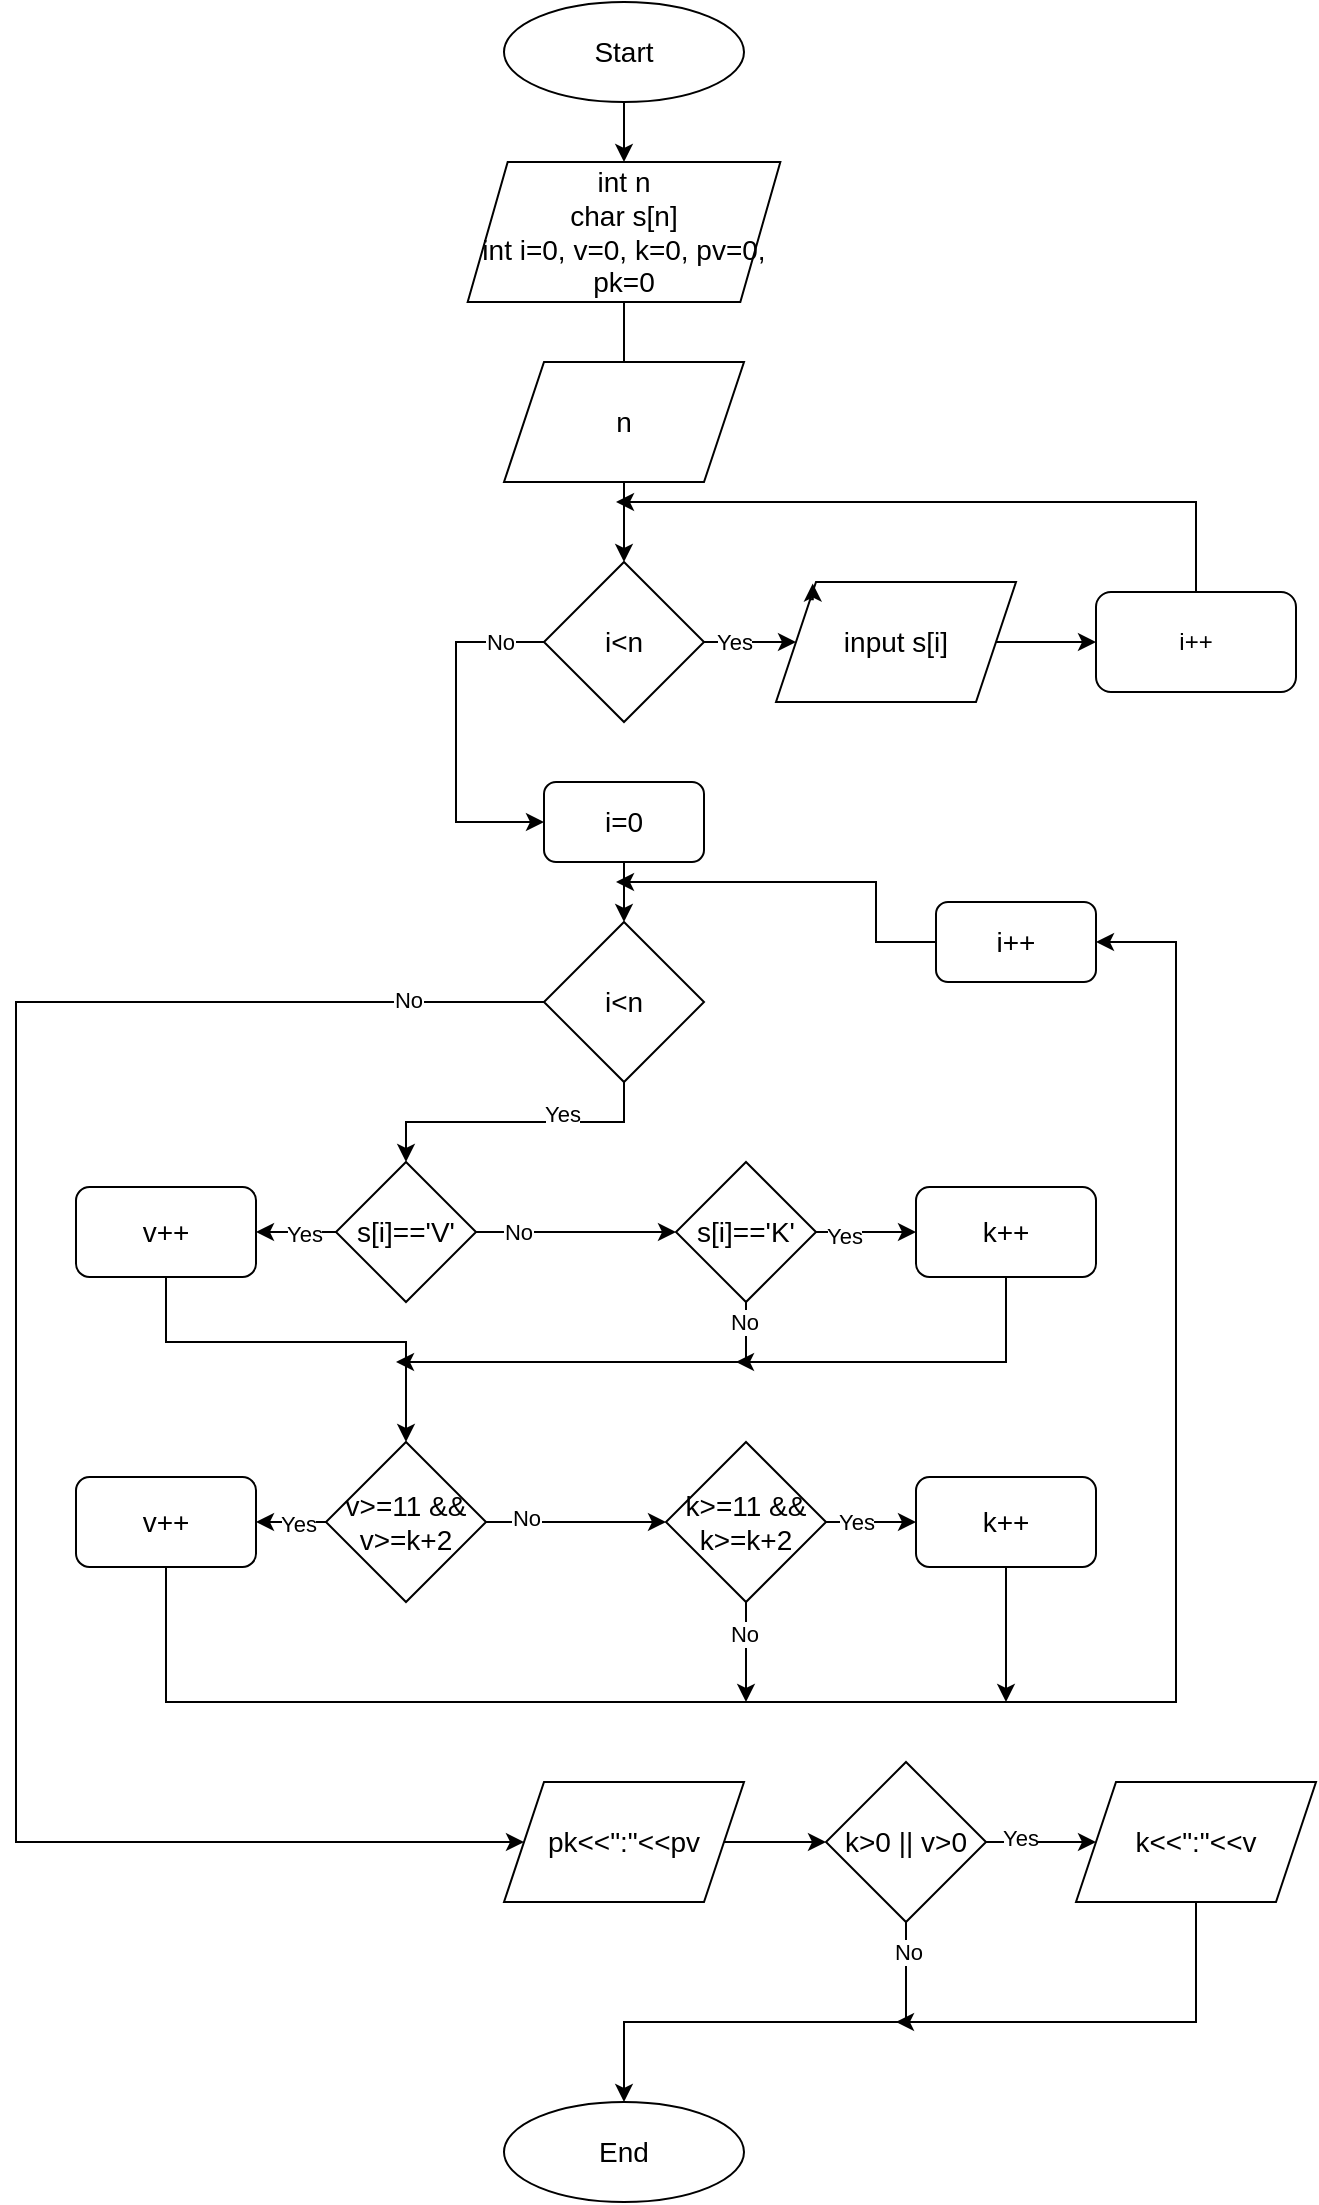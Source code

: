 <mxfile version="24.8.6">
  <diagram name="Сторінка-1" id="C_6xAkRfbpX8yN3zAcb3">
    <mxGraphModel dx="1050" dy="530" grid="1" gridSize="10" guides="1" tooltips="1" connect="1" arrows="1" fold="1" page="1" pageScale="1" pageWidth="827" pageHeight="1169" math="0" shadow="0">
      <root>
        <mxCell id="0" />
        <mxCell id="1" parent="0" />
        <mxCell id="yI4ZCZoyr8CGcQq7hegF-1" value="&lt;font style=&quot;font-size: 14px;&quot;&gt;End&lt;/font&gt;" style="ellipse;whiteSpace=wrap;html=1;" vertex="1" parent="1">
          <mxGeometry x="354" y="1090" width="120" height="50" as="geometry" />
        </mxCell>
        <mxCell id="yI4ZCZoyr8CGcQq7hegF-2" style="edgeStyle=orthogonalEdgeStyle;rounded=0;orthogonalLoop=1;jettySize=auto;html=1;exitX=0.5;exitY=1;exitDx=0;exitDy=0;entryX=0.5;entryY=0;entryDx=0;entryDy=0;" edge="1" parent="1" source="yI4ZCZoyr8CGcQq7hegF-3" target="yI4ZCZoyr8CGcQq7hegF-5">
          <mxGeometry relative="1" as="geometry">
            <mxPoint x="414" y="130" as="targetPoint" />
          </mxGeometry>
        </mxCell>
        <mxCell id="yI4ZCZoyr8CGcQq7hegF-3" value="&lt;font style=&quot;font-size: 14px;&quot;&gt;Start&lt;/font&gt;" style="ellipse;whiteSpace=wrap;html=1;" vertex="1" parent="1">
          <mxGeometry x="354" y="40" width="120" height="50" as="geometry" />
        </mxCell>
        <mxCell id="yI4ZCZoyr8CGcQq7hegF-4" style="edgeStyle=orthogonalEdgeStyle;rounded=0;orthogonalLoop=1;jettySize=auto;html=1;exitX=0.5;exitY=1;exitDx=0;exitDy=0;entryX=0.5;entryY=0;entryDx=0;entryDy=0;" edge="1" parent="1" source="yI4ZCZoyr8CGcQq7hegF-5">
          <mxGeometry relative="1" as="geometry">
            <mxPoint x="414" y="250" as="targetPoint" />
          </mxGeometry>
        </mxCell>
        <mxCell id="yI4ZCZoyr8CGcQq7hegF-5" value="&lt;span style=&quot;font-size: 14px;&quot;&gt;int n&lt;/span&gt;&lt;div&gt;&lt;span style=&quot;font-size: 14px;&quot;&gt;char s[n]&lt;/span&gt;&lt;/div&gt;&lt;div&gt;&lt;span style=&quot;font-size: 14px;&quot;&gt;int i=0, v=0, k=0, pv=0, pk=0&lt;/span&gt;&lt;/div&gt;" style="shape=parallelogram;perimeter=parallelogramPerimeter;whiteSpace=wrap;html=1;fixedSize=1;" vertex="1" parent="1">
          <mxGeometry x="335.84" y="120" width="156.33" height="70" as="geometry" />
        </mxCell>
        <mxCell id="yI4ZCZoyr8CGcQq7hegF-30" style="edgeStyle=orthogonalEdgeStyle;rounded=0;orthogonalLoop=1;jettySize=auto;html=1;exitX=0.5;exitY=1;exitDx=0;exitDy=0;entryX=0.5;entryY=0;entryDx=0;entryDy=0;" edge="1" parent="1" source="yI4ZCZoyr8CGcQq7hegF-28" target="yI4ZCZoyr8CGcQq7hegF-29">
          <mxGeometry relative="1" as="geometry" />
        </mxCell>
        <mxCell id="yI4ZCZoyr8CGcQq7hegF-28" value="&lt;font style=&quot;font-size: 14px;&quot;&gt;n&lt;/font&gt;" style="shape=parallelogram;perimeter=parallelogramPerimeter;whiteSpace=wrap;html=1;fixedSize=1;" vertex="1" parent="1">
          <mxGeometry x="354" y="220" width="120" height="60" as="geometry" />
        </mxCell>
        <mxCell id="yI4ZCZoyr8CGcQq7hegF-32" style="edgeStyle=orthogonalEdgeStyle;rounded=0;orthogonalLoop=1;jettySize=auto;html=1;exitX=1;exitY=0.5;exitDx=0;exitDy=0;entryX=0;entryY=0.5;entryDx=0;entryDy=0;" edge="1" parent="1" source="yI4ZCZoyr8CGcQq7hegF-29" target="yI4ZCZoyr8CGcQq7hegF-31">
          <mxGeometry relative="1" as="geometry" />
        </mxCell>
        <mxCell id="yI4ZCZoyr8CGcQq7hegF-33" value="Yes" style="edgeLabel;html=1;align=center;verticalAlign=middle;resizable=0;points=[];" vertex="1" connectable="0" parent="yI4ZCZoyr8CGcQq7hegF-32">
          <mxGeometry x="-0.452" relative="1" as="geometry">
            <mxPoint as="offset" />
          </mxGeometry>
        </mxCell>
        <mxCell id="yI4ZCZoyr8CGcQq7hegF-43" style="edgeStyle=orthogonalEdgeStyle;rounded=0;orthogonalLoop=1;jettySize=auto;html=1;exitX=0;exitY=0.5;exitDx=0;exitDy=0;entryX=0;entryY=0.5;entryDx=0;entryDy=0;" edge="1" parent="1" source="yI4ZCZoyr8CGcQq7hegF-29" target="yI4ZCZoyr8CGcQq7hegF-42">
          <mxGeometry relative="1" as="geometry">
            <Array as="points">
              <mxPoint x="330" y="360" />
              <mxPoint x="330" y="450" />
            </Array>
          </mxGeometry>
        </mxCell>
        <mxCell id="yI4ZCZoyr8CGcQq7hegF-44" value="No" style="edgeLabel;html=1;align=center;verticalAlign=middle;resizable=0;points=[];" vertex="1" connectable="0" parent="yI4ZCZoyr8CGcQq7hegF-43">
          <mxGeometry x="-0.753" relative="1" as="geometry">
            <mxPoint as="offset" />
          </mxGeometry>
        </mxCell>
        <mxCell id="yI4ZCZoyr8CGcQq7hegF-29" value="&lt;font style=&quot;font-size: 14px;&quot;&gt;i&amp;lt;n&lt;/font&gt;" style="rhombus;whiteSpace=wrap;html=1;" vertex="1" parent="1">
          <mxGeometry x="374" y="320" width="80" height="80" as="geometry" />
        </mxCell>
        <mxCell id="yI4ZCZoyr8CGcQq7hegF-35" style="edgeStyle=orthogonalEdgeStyle;rounded=0;orthogonalLoop=1;jettySize=auto;html=1;exitX=1;exitY=0.5;exitDx=0;exitDy=0;entryX=0;entryY=0.5;entryDx=0;entryDy=0;" edge="1" parent="1" source="yI4ZCZoyr8CGcQq7hegF-31" target="yI4ZCZoyr8CGcQq7hegF-34">
          <mxGeometry relative="1" as="geometry" />
        </mxCell>
        <mxCell id="yI4ZCZoyr8CGcQq7hegF-31" value="&lt;font style=&quot;font-size: 14px;&quot;&gt;input s[i]&lt;/font&gt;" style="shape=parallelogram;perimeter=parallelogramPerimeter;whiteSpace=wrap;html=1;fixedSize=1;" vertex="1" parent="1">
          <mxGeometry x="490" y="330" width="120" height="60" as="geometry" />
        </mxCell>
        <mxCell id="yI4ZCZoyr8CGcQq7hegF-36" style="edgeStyle=orthogonalEdgeStyle;rounded=0;orthogonalLoop=1;jettySize=auto;html=1;exitX=0.5;exitY=0;exitDx=0;exitDy=0;" edge="1" parent="1" source="yI4ZCZoyr8CGcQq7hegF-34">
          <mxGeometry relative="1" as="geometry">
            <mxPoint x="410" y="290" as="targetPoint" />
            <Array as="points">
              <mxPoint x="700" y="290" />
            </Array>
          </mxGeometry>
        </mxCell>
        <mxCell id="yI4ZCZoyr8CGcQq7hegF-34" value="i++" style="rounded=1;whiteSpace=wrap;html=1;" vertex="1" parent="1">
          <mxGeometry x="650" y="335" width="100" height="50" as="geometry" />
        </mxCell>
        <mxCell id="yI4ZCZoyr8CGcQq7hegF-37" style="edgeStyle=orthogonalEdgeStyle;rounded=0;orthogonalLoop=1;jettySize=auto;html=1;exitX=0;exitY=0;exitDx=0;exitDy=0;entryX=0.153;entryY=0.013;entryDx=0;entryDy=0;entryPerimeter=0;" edge="1" parent="1" source="yI4ZCZoyr8CGcQq7hegF-31" target="yI4ZCZoyr8CGcQq7hegF-31">
          <mxGeometry relative="1" as="geometry" />
        </mxCell>
        <mxCell id="yI4ZCZoyr8CGcQq7hegF-48" style="edgeStyle=orthogonalEdgeStyle;rounded=0;orthogonalLoop=1;jettySize=auto;html=1;exitX=0.5;exitY=1;exitDx=0;exitDy=0;entryX=0.5;entryY=0;entryDx=0;entryDy=0;" edge="1" parent="1" source="yI4ZCZoyr8CGcQq7hegF-38" target="yI4ZCZoyr8CGcQq7hegF-46">
          <mxGeometry relative="1" as="geometry" />
        </mxCell>
        <mxCell id="yI4ZCZoyr8CGcQq7hegF-85" value="Yes" style="edgeLabel;html=1;align=center;verticalAlign=middle;resizable=0;points=[];" vertex="1" connectable="0" parent="yI4ZCZoyr8CGcQq7hegF-48">
          <mxGeometry x="-0.315" y="-4" relative="1" as="geometry">
            <mxPoint as="offset" />
          </mxGeometry>
        </mxCell>
        <mxCell id="yI4ZCZoyr8CGcQq7hegF-87" style="edgeStyle=orthogonalEdgeStyle;rounded=0;orthogonalLoop=1;jettySize=auto;html=1;exitX=0;exitY=0.5;exitDx=0;exitDy=0;entryX=0;entryY=0.5;entryDx=0;entryDy=0;" edge="1" parent="1" source="yI4ZCZoyr8CGcQq7hegF-38" target="yI4ZCZoyr8CGcQq7hegF-86">
          <mxGeometry relative="1" as="geometry">
            <Array as="points">
              <mxPoint x="110" y="540" />
              <mxPoint x="110" y="960" />
            </Array>
          </mxGeometry>
        </mxCell>
        <mxCell id="yI4ZCZoyr8CGcQq7hegF-88" value="No" style="edgeLabel;html=1;align=center;verticalAlign=middle;resizable=0;points=[];" vertex="1" connectable="0" parent="yI4ZCZoyr8CGcQq7hegF-87">
          <mxGeometry x="-0.854" y="-1" relative="1" as="geometry">
            <mxPoint as="offset" />
          </mxGeometry>
        </mxCell>
        <mxCell id="yI4ZCZoyr8CGcQq7hegF-38" value="&lt;font style=&quot;font-size: 14px;&quot;&gt;i&amp;lt;n&lt;/font&gt;" style="rhombus;whiteSpace=wrap;html=1;" vertex="1" parent="1">
          <mxGeometry x="374" y="500" width="80" height="80" as="geometry" />
        </mxCell>
        <mxCell id="yI4ZCZoyr8CGcQq7hegF-45" style="edgeStyle=orthogonalEdgeStyle;rounded=0;orthogonalLoop=1;jettySize=auto;html=1;exitX=0.5;exitY=1;exitDx=0;exitDy=0;entryX=0.5;entryY=0;entryDx=0;entryDy=0;" edge="1" parent="1" source="yI4ZCZoyr8CGcQq7hegF-42" target="yI4ZCZoyr8CGcQq7hegF-38">
          <mxGeometry relative="1" as="geometry" />
        </mxCell>
        <mxCell id="yI4ZCZoyr8CGcQq7hegF-42" value="&lt;font style=&quot;font-size: 14px;&quot;&gt;i=0&lt;/font&gt;" style="rounded=1;whiteSpace=wrap;html=1;" vertex="1" parent="1">
          <mxGeometry x="374" y="430" width="80" height="40" as="geometry" />
        </mxCell>
        <mxCell id="yI4ZCZoyr8CGcQq7hegF-49" style="edgeStyle=orthogonalEdgeStyle;rounded=0;orthogonalLoop=1;jettySize=auto;html=1;exitX=1;exitY=0.5;exitDx=0;exitDy=0;entryX=0;entryY=0.5;entryDx=0;entryDy=0;" edge="1" parent="1" source="yI4ZCZoyr8CGcQq7hegF-46" target="yI4ZCZoyr8CGcQq7hegF-47">
          <mxGeometry relative="1" as="geometry" />
        </mxCell>
        <mxCell id="yI4ZCZoyr8CGcQq7hegF-50" value="No" style="edgeLabel;html=1;align=center;verticalAlign=middle;resizable=0;points=[];" vertex="1" connectable="0" parent="yI4ZCZoyr8CGcQq7hegF-49">
          <mxGeometry x="-0.522" y="-3" relative="1" as="geometry">
            <mxPoint x="-3" y="-3" as="offset" />
          </mxGeometry>
        </mxCell>
        <mxCell id="yI4ZCZoyr8CGcQq7hegF-52" style="edgeStyle=orthogonalEdgeStyle;rounded=0;orthogonalLoop=1;jettySize=auto;html=1;exitX=0;exitY=0.5;exitDx=0;exitDy=0;entryX=1;entryY=0.5;entryDx=0;entryDy=0;" edge="1" parent="1" source="yI4ZCZoyr8CGcQq7hegF-46" target="yI4ZCZoyr8CGcQq7hegF-51">
          <mxGeometry relative="1" as="geometry" />
        </mxCell>
        <mxCell id="yI4ZCZoyr8CGcQq7hegF-53" value="Yes" style="edgeLabel;html=1;align=center;verticalAlign=middle;resizable=0;points=[];" vertex="1" connectable="0" parent="yI4ZCZoyr8CGcQq7hegF-52">
          <mxGeometry x="-0.2" y="1" relative="1" as="geometry">
            <mxPoint as="offset" />
          </mxGeometry>
        </mxCell>
        <mxCell id="yI4ZCZoyr8CGcQq7hegF-46" value="&lt;font style=&quot;font-size: 14px;&quot;&gt;s[i]==&#39;V&#39;&lt;/font&gt;" style="rhombus;whiteSpace=wrap;html=1;" vertex="1" parent="1">
          <mxGeometry x="270" y="620" width="70" height="70" as="geometry" />
        </mxCell>
        <mxCell id="yI4ZCZoyr8CGcQq7hegF-55" style="edgeStyle=orthogonalEdgeStyle;rounded=0;orthogonalLoop=1;jettySize=auto;html=1;exitX=1;exitY=0.5;exitDx=0;exitDy=0;entryX=0;entryY=0.5;entryDx=0;entryDy=0;" edge="1" parent="1" source="yI4ZCZoyr8CGcQq7hegF-47" target="yI4ZCZoyr8CGcQq7hegF-54">
          <mxGeometry relative="1" as="geometry" />
        </mxCell>
        <mxCell id="yI4ZCZoyr8CGcQq7hegF-56" value="Yes" style="edgeLabel;html=1;align=center;verticalAlign=middle;resizable=0;points=[];" vertex="1" connectable="0" parent="yI4ZCZoyr8CGcQq7hegF-55">
          <mxGeometry x="-0.44" y="-2" relative="1" as="geometry">
            <mxPoint as="offset" />
          </mxGeometry>
        </mxCell>
        <mxCell id="yI4ZCZoyr8CGcQq7hegF-69" style="edgeStyle=orthogonalEdgeStyle;rounded=0;orthogonalLoop=1;jettySize=auto;html=1;exitX=0.5;exitY=1;exitDx=0;exitDy=0;" edge="1" parent="1" source="yI4ZCZoyr8CGcQq7hegF-47">
          <mxGeometry relative="1" as="geometry">
            <mxPoint x="300" y="720" as="targetPoint" />
            <Array as="points">
              <mxPoint x="475" y="720" />
            </Array>
          </mxGeometry>
        </mxCell>
        <mxCell id="yI4ZCZoyr8CGcQq7hegF-71" value="No" style="edgeLabel;html=1;align=center;verticalAlign=middle;resizable=0;points=[];" vertex="1" connectable="0" parent="yI4ZCZoyr8CGcQq7hegF-69">
          <mxGeometry x="-0.906" y="-1" relative="1" as="geometry">
            <mxPoint as="offset" />
          </mxGeometry>
        </mxCell>
        <mxCell id="yI4ZCZoyr8CGcQq7hegF-47" value="&lt;font style=&quot;font-size: 14px;&quot;&gt;s[i]==&#39;K&#39;&lt;/font&gt;" style="rhombus;whiteSpace=wrap;html=1;" vertex="1" parent="1">
          <mxGeometry x="440" y="620" width="70" height="70" as="geometry" />
        </mxCell>
        <mxCell id="yI4ZCZoyr8CGcQq7hegF-67" style="edgeStyle=orthogonalEdgeStyle;rounded=0;orthogonalLoop=1;jettySize=auto;html=1;exitX=0.5;exitY=1;exitDx=0;exitDy=0;entryX=0.5;entryY=0;entryDx=0;entryDy=0;" edge="1" parent="1" source="yI4ZCZoyr8CGcQq7hegF-51" target="yI4ZCZoyr8CGcQq7hegF-61">
          <mxGeometry relative="1" as="geometry">
            <Array as="points">
              <mxPoint x="185" y="710" />
              <mxPoint x="305" y="710" />
            </Array>
          </mxGeometry>
        </mxCell>
        <mxCell id="yI4ZCZoyr8CGcQq7hegF-51" value="&lt;font style=&quot;font-size: 14px;&quot;&gt;v++&lt;/font&gt;" style="rounded=1;whiteSpace=wrap;html=1;" vertex="1" parent="1">
          <mxGeometry x="140" y="632.5" width="90" height="45" as="geometry" />
        </mxCell>
        <mxCell id="yI4ZCZoyr8CGcQq7hegF-70" style="edgeStyle=orthogonalEdgeStyle;rounded=0;orthogonalLoop=1;jettySize=auto;html=1;exitX=0.5;exitY=1;exitDx=0;exitDy=0;" edge="1" parent="1" source="yI4ZCZoyr8CGcQq7hegF-54">
          <mxGeometry relative="1" as="geometry">
            <mxPoint x="470" y="720" as="targetPoint" />
            <Array as="points">
              <mxPoint x="605" y="720" />
            </Array>
          </mxGeometry>
        </mxCell>
        <mxCell id="yI4ZCZoyr8CGcQq7hegF-54" value="&lt;font style=&quot;font-size: 14px;&quot;&gt;k++&lt;/font&gt;" style="rounded=1;whiteSpace=wrap;html=1;" vertex="1" parent="1">
          <mxGeometry x="560" y="632.5" width="90" height="45" as="geometry" />
        </mxCell>
        <mxCell id="yI4ZCZoyr8CGcQq7hegF-59" style="edgeStyle=orthogonalEdgeStyle;rounded=0;orthogonalLoop=1;jettySize=auto;html=1;exitX=0;exitY=0.5;exitDx=0;exitDy=0;entryX=1;entryY=0.5;entryDx=0;entryDy=0;" edge="1" parent="1" source="yI4ZCZoyr8CGcQq7hegF-61" target="yI4ZCZoyr8CGcQq7hegF-65">
          <mxGeometry relative="1" as="geometry" />
        </mxCell>
        <mxCell id="yI4ZCZoyr8CGcQq7hegF-60" value="Yes" style="edgeLabel;html=1;align=center;verticalAlign=middle;resizable=0;points=[];" vertex="1" connectable="0" parent="yI4ZCZoyr8CGcQq7hegF-59">
          <mxGeometry x="-0.2" y="1" relative="1" as="geometry">
            <mxPoint as="offset" />
          </mxGeometry>
        </mxCell>
        <mxCell id="yI4ZCZoyr8CGcQq7hegF-73" style="edgeStyle=orthogonalEdgeStyle;rounded=0;orthogonalLoop=1;jettySize=auto;html=1;exitX=1;exitY=0.5;exitDx=0;exitDy=0;entryX=0;entryY=0.5;entryDx=0;entryDy=0;" edge="1" parent="1" source="yI4ZCZoyr8CGcQq7hegF-61" target="yI4ZCZoyr8CGcQq7hegF-72">
          <mxGeometry relative="1" as="geometry" />
        </mxCell>
        <mxCell id="yI4ZCZoyr8CGcQq7hegF-75" value="No" style="edgeLabel;html=1;align=center;verticalAlign=middle;resizable=0;points=[];" vertex="1" connectable="0" parent="yI4ZCZoyr8CGcQq7hegF-73">
          <mxGeometry x="-0.556" y="2" relative="1" as="geometry">
            <mxPoint as="offset" />
          </mxGeometry>
        </mxCell>
        <mxCell id="yI4ZCZoyr8CGcQq7hegF-61" value="&lt;font style=&quot;font-size: 14px;&quot;&gt;v&amp;gt;=11 &amp;amp;&amp;amp; v&amp;gt;=k+2&lt;/font&gt;" style="rhombus;whiteSpace=wrap;html=1;" vertex="1" parent="1">
          <mxGeometry x="265" y="760" width="80" height="80" as="geometry" />
        </mxCell>
        <mxCell id="yI4ZCZoyr8CGcQq7hegF-77" style="edgeStyle=orthogonalEdgeStyle;rounded=0;orthogonalLoop=1;jettySize=auto;html=1;exitX=0.5;exitY=1;exitDx=0;exitDy=0;entryX=1;entryY=0.5;entryDx=0;entryDy=0;" edge="1" parent="1" source="yI4ZCZoyr8CGcQq7hegF-65" target="yI4ZCZoyr8CGcQq7hegF-83">
          <mxGeometry relative="1" as="geometry">
            <mxPoint x="690" y="550" as="targetPoint" />
            <Array as="points">
              <mxPoint x="185" y="890" />
              <mxPoint x="690" y="890" />
              <mxPoint x="690" y="510" />
            </Array>
          </mxGeometry>
        </mxCell>
        <mxCell id="yI4ZCZoyr8CGcQq7hegF-65" value="&lt;font style=&quot;font-size: 14px;&quot;&gt;v++&lt;/font&gt;" style="rounded=1;whiteSpace=wrap;html=1;" vertex="1" parent="1">
          <mxGeometry x="140" y="777.5" width="90" height="45" as="geometry" />
        </mxCell>
        <mxCell id="yI4ZCZoyr8CGcQq7hegF-81" style="edgeStyle=orthogonalEdgeStyle;rounded=0;orthogonalLoop=1;jettySize=auto;html=1;exitX=0.5;exitY=1;exitDx=0;exitDy=0;" edge="1" parent="1" source="yI4ZCZoyr8CGcQq7hegF-66">
          <mxGeometry relative="1" as="geometry">
            <mxPoint x="605" y="890" as="targetPoint" />
          </mxGeometry>
        </mxCell>
        <mxCell id="yI4ZCZoyr8CGcQq7hegF-66" value="&lt;font style=&quot;font-size: 14px;&quot;&gt;k++&lt;/font&gt;" style="rounded=1;whiteSpace=wrap;html=1;" vertex="1" parent="1">
          <mxGeometry x="560" y="777.5" width="90" height="45" as="geometry" />
        </mxCell>
        <mxCell id="yI4ZCZoyr8CGcQq7hegF-74" style="edgeStyle=orthogonalEdgeStyle;rounded=0;orthogonalLoop=1;jettySize=auto;html=1;exitX=1;exitY=0.5;exitDx=0;exitDy=0;entryX=0;entryY=0.5;entryDx=0;entryDy=0;" edge="1" parent="1" source="yI4ZCZoyr8CGcQq7hegF-72" target="yI4ZCZoyr8CGcQq7hegF-66">
          <mxGeometry relative="1" as="geometry" />
        </mxCell>
        <mxCell id="yI4ZCZoyr8CGcQq7hegF-76" value="Yes" style="edgeLabel;html=1;align=center;verticalAlign=middle;resizable=0;points=[];" vertex="1" connectable="0" parent="yI4ZCZoyr8CGcQq7hegF-74">
          <mxGeometry x="-0.333" relative="1" as="geometry">
            <mxPoint as="offset" />
          </mxGeometry>
        </mxCell>
        <mxCell id="yI4ZCZoyr8CGcQq7hegF-79" style="edgeStyle=orthogonalEdgeStyle;rounded=0;orthogonalLoop=1;jettySize=auto;html=1;exitX=0.5;exitY=1;exitDx=0;exitDy=0;" edge="1" parent="1" source="yI4ZCZoyr8CGcQq7hegF-72">
          <mxGeometry relative="1" as="geometry">
            <mxPoint x="475" y="890" as="targetPoint" />
          </mxGeometry>
        </mxCell>
        <mxCell id="yI4ZCZoyr8CGcQq7hegF-80" value="No" style="edgeLabel;html=1;align=center;verticalAlign=middle;resizable=0;points=[];" vertex="1" connectable="0" parent="yI4ZCZoyr8CGcQq7hegF-79">
          <mxGeometry x="-0.382" y="-1" relative="1" as="geometry">
            <mxPoint as="offset" />
          </mxGeometry>
        </mxCell>
        <mxCell id="yI4ZCZoyr8CGcQq7hegF-72" value="&lt;font style=&quot;font-size: 14px;&quot;&gt;k&amp;gt;=11 &amp;amp;&amp;amp; k&amp;gt;=k+2&lt;/font&gt;" style="rhombus;whiteSpace=wrap;html=1;" vertex="1" parent="1">
          <mxGeometry x="435" y="760" width="80" height="80" as="geometry" />
        </mxCell>
        <mxCell id="yI4ZCZoyr8CGcQq7hegF-84" style="edgeStyle=orthogonalEdgeStyle;rounded=0;orthogonalLoop=1;jettySize=auto;html=1;exitX=0;exitY=0.5;exitDx=0;exitDy=0;" edge="1" parent="1" source="yI4ZCZoyr8CGcQq7hegF-83">
          <mxGeometry relative="1" as="geometry">
            <mxPoint x="410" y="480" as="targetPoint" />
            <Array as="points">
              <mxPoint x="540" y="510" />
              <mxPoint x="540" y="480" />
            </Array>
          </mxGeometry>
        </mxCell>
        <mxCell id="yI4ZCZoyr8CGcQq7hegF-83" value="&lt;font style=&quot;font-size: 14px;&quot;&gt;i++&lt;/font&gt;" style="rounded=1;whiteSpace=wrap;html=1;" vertex="1" parent="1">
          <mxGeometry x="570" y="490" width="80" height="40" as="geometry" />
        </mxCell>
        <mxCell id="yI4ZCZoyr8CGcQq7hegF-90" style="edgeStyle=orthogonalEdgeStyle;rounded=0;orthogonalLoop=1;jettySize=auto;html=1;exitX=1;exitY=0.5;exitDx=0;exitDy=0;entryX=0;entryY=0.5;entryDx=0;entryDy=0;" edge="1" parent="1" source="yI4ZCZoyr8CGcQq7hegF-86" target="yI4ZCZoyr8CGcQq7hegF-89">
          <mxGeometry relative="1" as="geometry" />
        </mxCell>
        <mxCell id="yI4ZCZoyr8CGcQq7hegF-86" value="&lt;font style=&quot;font-size: 14px;&quot;&gt;pk&amp;lt;&amp;lt;&quot;:&quot;&amp;lt;&amp;lt;pv&lt;/font&gt;" style="shape=parallelogram;perimeter=parallelogramPerimeter;whiteSpace=wrap;html=1;fixedSize=1;" vertex="1" parent="1">
          <mxGeometry x="354" y="930" width="120" height="60" as="geometry" />
        </mxCell>
        <mxCell id="yI4ZCZoyr8CGcQq7hegF-92" style="edgeStyle=orthogonalEdgeStyle;rounded=0;orthogonalLoop=1;jettySize=auto;html=1;exitX=1;exitY=0.5;exitDx=0;exitDy=0;entryX=0;entryY=0.5;entryDx=0;entryDy=0;" edge="1" parent="1" source="yI4ZCZoyr8CGcQq7hegF-89" target="yI4ZCZoyr8CGcQq7hegF-91">
          <mxGeometry relative="1" as="geometry" />
        </mxCell>
        <mxCell id="yI4ZCZoyr8CGcQq7hegF-93" value="Yes" style="edgeLabel;html=1;align=center;verticalAlign=middle;resizable=0;points=[];" vertex="1" connectable="0" parent="yI4ZCZoyr8CGcQq7hegF-92">
          <mxGeometry x="-0.382" y="2" relative="1" as="geometry">
            <mxPoint as="offset" />
          </mxGeometry>
        </mxCell>
        <mxCell id="yI4ZCZoyr8CGcQq7hegF-94" style="edgeStyle=orthogonalEdgeStyle;rounded=0;orthogonalLoop=1;jettySize=auto;html=1;exitX=0.5;exitY=1;exitDx=0;exitDy=0;entryX=0.5;entryY=0;entryDx=0;entryDy=0;" edge="1" parent="1" source="yI4ZCZoyr8CGcQq7hegF-89" target="yI4ZCZoyr8CGcQq7hegF-1">
          <mxGeometry relative="1" as="geometry">
            <Array as="points">
              <mxPoint x="555" y="1050" />
              <mxPoint x="414" y="1050" />
            </Array>
          </mxGeometry>
        </mxCell>
        <mxCell id="yI4ZCZoyr8CGcQq7hegF-96" value="No" style="edgeLabel;html=1;align=center;verticalAlign=middle;resizable=0;points=[];" vertex="1" connectable="0" parent="yI4ZCZoyr8CGcQq7hegF-94">
          <mxGeometry x="-0.874" y="1" relative="1" as="geometry">
            <mxPoint as="offset" />
          </mxGeometry>
        </mxCell>
        <mxCell id="yI4ZCZoyr8CGcQq7hegF-89" value="&lt;font style=&quot;font-size: 14px;&quot;&gt;k&amp;gt;0 || v&amp;gt;0&lt;/font&gt;" style="rhombus;whiteSpace=wrap;html=1;" vertex="1" parent="1">
          <mxGeometry x="515" y="920" width="80" height="80" as="geometry" />
        </mxCell>
        <mxCell id="yI4ZCZoyr8CGcQq7hegF-95" style="edgeStyle=orthogonalEdgeStyle;rounded=0;orthogonalLoop=1;jettySize=auto;html=1;exitX=0.5;exitY=1;exitDx=0;exitDy=0;" edge="1" parent="1" source="yI4ZCZoyr8CGcQq7hegF-91">
          <mxGeometry relative="1" as="geometry">
            <mxPoint x="550" y="1050" as="targetPoint" />
            <Array as="points">
              <mxPoint x="700" y="1050" />
            </Array>
          </mxGeometry>
        </mxCell>
        <mxCell id="yI4ZCZoyr8CGcQq7hegF-91" value="&lt;font style=&quot;font-size: 14px;&quot;&gt;k&amp;lt;&amp;lt;&quot;:&quot;&amp;lt;&amp;lt;v&lt;/font&gt;" style="shape=parallelogram;perimeter=parallelogramPerimeter;whiteSpace=wrap;html=1;fixedSize=1;" vertex="1" parent="1">
          <mxGeometry x="640" y="930" width="120" height="60" as="geometry" />
        </mxCell>
      </root>
    </mxGraphModel>
  </diagram>
</mxfile>
